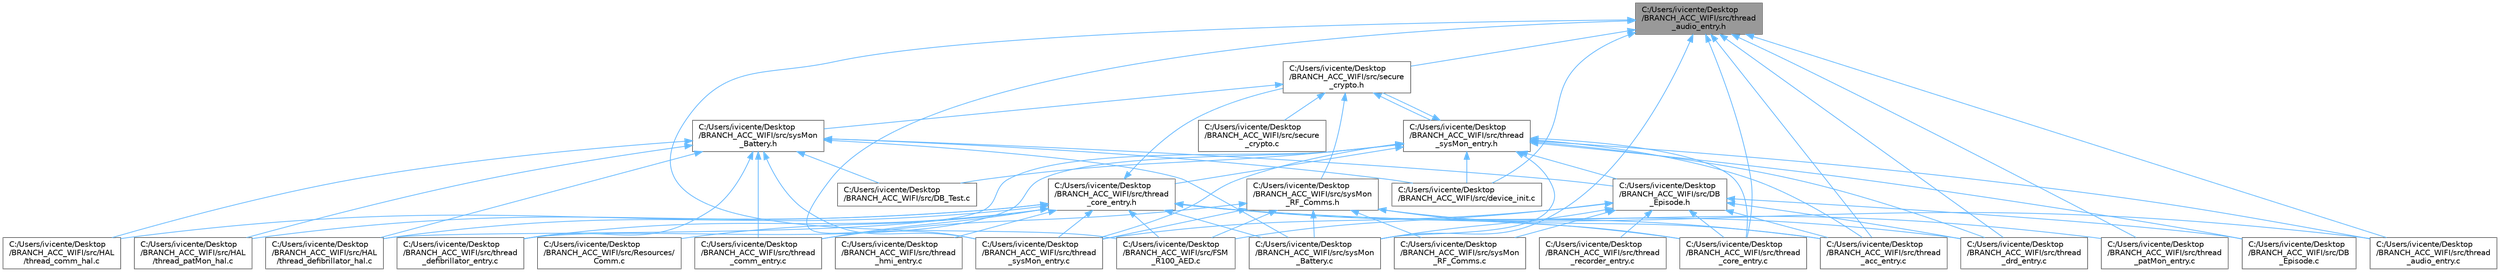 digraph "C:/Users/ivicente/Desktop/BRANCH_ACC_WIFI/src/thread_audio_entry.h"
{
 // LATEX_PDF_SIZE
  bgcolor="transparent";
  edge [fontname=Helvetica,fontsize=10,labelfontname=Helvetica,labelfontsize=10];
  node [fontname=Helvetica,fontsize=10,shape=box,height=0.2,width=0.4];
  Node1 [id="Node000001",label="C:/Users/ivicente/Desktop\l/BRANCH_ACC_WIFI/src/thread\l_audio_entry.h",height=0.2,width=0.4,color="gray40", fillcolor="grey60", style="filled", fontcolor="black",tooltip="Header with functions related to the audio service."];
  Node1 -> Node2 [id="edge1_Node000001_Node000002",dir="back",color="steelblue1",style="solid",tooltip=" "];
  Node2 [id="Node000002",label="C:/Users/ivicente/Desktop\l/BRANCH_ACC_WIFI/src/FSM\l_R100_AED.c",height=0.2,width=0.4,color="grey40", fillcolor="white", style="filled",URL="$a00023.html",tooltip=" "];
  Node1 -> Node3 [id="edge2_Node000001_Node000003",dir="back",color="steelblue1",style="solid",tooltip=" "];
  Node3 [id="Node000003",label="C:/Users/ivicente/Desktop\l/BRANCH_ACC_WIFI/src/device_init.c",height=0.2,width=0.4,color="grey40", fillcolor="white", style="filled",URL="$a00014.html",tooltip=" "];
  Node1 -> Node4 [id="edge3_Node000001_Node000004",dir="back",color="steelblue1",style="solid",tooltip=" "];
  Node4 [id="Node000004",label="C:/Users/ivicente/Desktop\l/BRANCH_ACC_WIFI/src/secure\l_crypto.h",height=0.2,width=0.4,color="grey40", fillcolor="white", style="filled",URL="$a00050.html",tooltip="NetX secure for check certificates."];
  Node4 -> Node5 [id="edge4_Node000004_Node000005",dir="back",color="steelblue1",style="solid",tooltip=" "];
  Node5 [id="Node000005",label="C:/Users/ivicente/Desktop\l/BRANCH_ACC_WIFI/src/secure\l_crypto.c",height=0.2,width=0.4,color="grey40", fillcolor="white", style="filled",URL="$a00047.html",tooltip="NetX secure for check certificates. To use these functions you must first call nx_init()."];
  Node4 -> Node6 [id="edge5_Node000004_Node000006",dir="back",color="steelblue1",style="solid",tooltip=" "];
  Node6 [id="Node000006",label="C:/Users/ivicente/Desktop\l/BRANCH_ACC_WIFI/src/sysMon\l_Battery.h",height=0.2,width=0.4,color="grey40", fillcolor="white", style="filled",URL="$a00056.html",tooltip="Header with functions related to the battery services."];
  Node6 -> Node7 [id="edge6_Node000006_Node000007",dir="back",color="steelblue1",style="solid",tooltip=" "];
  Node7 [id="Node000007",label="C:/Users/ivicente/Desktop\l/BRANCH_ACC_WIFI/src/DB\l_Episode.h",height=0.2,width=0.4,color="grey40", fillcolor="white", style="filled",URL="$a00005.html",tooltip="Episode header file."];
  Node7 -> Node8 [id="edge7_Node000007_Node000008",dir="back",color="steelblue1",style="solid",tooltip=" "];
  Node8 [id="Node000008",label="C:/Users/ivicente/Desktop\l/BRANCH_ACC_WIFI/src/DB\l_Episode.c",height=0.2,width=0.4,color="grey40", fillcolor="white", style="filled",URL="$a00002.html",tooltip=" "];
  Node7 -> Node2 [id="edge8_Node000007_Node000002",dir="back",color="steelblue1",style="solid",tooltip=" "];
  Node7 -> Node9 [id="edge9_Node000007_Node000009",dir="back",color="steelblue1",style="solid",tooltip=" "];
  Node9 [id="Node000009",label="C:/Users/ivicente/Desktop\l/BRANCH_ACC_WIFI/src/sysMon\l_Battery.c",height=0.2,width=0.4,color="grey40", fillcolor="white", style="filled",URL="$a00053.html",tooltip="Battery functions executed in the context of the SysMon thread."];
  Node7 -> Node10 [id="edge10_Node000007_Node000010",dir="back",color="steelblue1",style="solid",tooltip=" "];
  Node10 [id="Node000010",label="C:/Users/ivicente/Desktop\l/BRANCH_ACC_WIFI/src/sysMon\l_RF_Comms.c",height=0.2,width=0.4,color="grey40", fillcolor="white", style="filled",URL="$a00059.html",tooltip="RF communications executed in the context of the SysMon thread."];
  Node7 -> Node11 [id="edge11_Node000007_Node000011",dir="back",color="steelblue1",style="solid",tooltip=" "];
  Node11 [id="Node000011",label="C:/Users/ivicente/Desktop\l/BRANCH_ACC_WIFI/src/thread\l_acc_entry.c",height=0.2,width=0.4,color="grey40", fillcolor="white", style="filled",URL="$a00065.html",tooltip=" "];
  Node7 -> Node12 [id="edge12_Node000007_Node000012",dir="back",color="steelblue1",style="solid",tooltip=" "];
  Node12 [id="Node000012",label="C:/Users/ivicente/Desktop\l/BRANCH_ACC_WIFI/src/thread\l_core_entry.c",height=0.2,width=0.4,color="grey40", fillcolor="white", style="filled",URL="$a00086.html",tooltip=" "];
  Node7 -> Node13 [id="edge13_Node000007_Node000013",dir="back",color="steelblue1",style="solid",tooltip=" "];
  Node13 [id="Node000013",label="C:/Users/ivicente/Desktop\l/BRANCH_ACC_WIFI/src/thread\l_drd_entry.c",height=0.2,width=0.4,color="grey40", fillcolor="white", style="filled",URL="$a00098.html",tooltip=" "];
  Node7 -> Node14 [id="edge14_Node000007_Node000014",dir="back",color="steelblue1",style="solid",tooltip=" "];
  Node14 [id="Node000014",label="C:/Users/ivicente/Desktop\l/BRANCH_ACC_WIFI/src/thread\l_recorder_entry.c",height=0.2,width=0.4,color="grey40", fillcolor="white", style="filled",URL="$a00122.html",tooltip=" "];
  Node7 -> Node15 [id="edge15_Node000007_Node000015",dir="back",color="steelblue1",style="solid",tooltip=" "];
  Node15 [id="Node000015",label="C:/Users/ivicente/Desktop\l/BRANCH_ACC_WIFI/src/thread\l_sysMon_entry.c",height=0.2,width=0.4,color="grey40", fillcolor="white", style="filled",URL="$a00128.html",tooltip=" "];
  Node6 -> Node16 [id="edge16_Node000006_Node000016",dir="back",color="steelblue1",style="solid",tooltip=" "];
  Node16 [id="Node000016",label="C:/Users/ivicente/Desktop\l/BRANCH_ACC_WIFI/src/DB_Test.c",height=0.2,width=0.4,color="grey40", fillcolor="white", style="filled",URL="$a00008.html",tooltip=" "];
  Node6 -> Node17 [id="edge17_Node000006_Node000017",dir="back",color="steelblue1",style="solid",tooltip=" "];
  Node17 [id="Node000017",label="C:/Users/ivicente/Desktop\l/BRANCH_ACC_WIFI/src/HAL\l/thread_comm_hal.c",height=0.2,width=0.4,color="grey40", fillcolor="white", style="filled",URL="$a00188.html",tooltip="HAL for Comm Thread."];
  Node6 -> Node18 [id="edge18_Node000006_Node000018",dir="back",color="steelblue1",style="solid",tooltip=" "];
  Node18 [id="Node000018",label="C:/Users/ivicente/Desktop\l/BRANCH_ACC_WIFI/src/HAL\l/thread_defibrillator_hal.c",height=0.2,width=0.4,color="grey40", fillcolor="white", style="filled",URL="$a00200.html",tooltip=" "];
  Node6 -> Node19 [id="edge19_Node000006_Node000019",dir="back",color="steelblue1",style="solid",tooltip=" "];
  Node19 [id="Node000019",label="C:/Users/ivicente/Desktop\l/BRANCH_ACC_WIFI/src/HAL\l/thread_patMon_hal.c",height=0.2,width=0.4,color="grey40", fillcolor="white", style="filled",URL="$a00218.html",tooltip=" "];
  Node6 -> Node3 [id="edge20_Node000006_Node000003",dir="back",color="steelblue1",style="solid",tooltip=" "];
  Node6 -> Node9 [id="edge21_Node000006_Node000009",dir="back",color="steelblue1",style="solid",tooltip=" "];
  Node6 -> Node20 [id="edge22_Node000006_Node000020",dir="back",color="steelblue1",style="solid",tooltip=" "];
  Node20 [id="Node000020",label="C:/Users/ivicente/Desktop\l/BRANCH_ACC_WIFI/src/thread\l_comm_entry.c",height=0.2,width=0.4,color="grey40", fillcolor="white", style="filled",URL="$a00080.html",tooltip="Comm Thread."];
  Node6 -> Node21 [id="edge23_Node000006_Node000021",dir="back",color="steelblue1",style="solid",tooltip=" "];
  Node21 [id="Node000021",label="C:/Users/ivicente/Desktop\l/BRANCH_ACC_WIFI/src/thread\l_defibrillator_entry.c",height=0.2,width=0.4,color="grey40", fillcolor="white", style="filled",URL="$a00092.html",tooltip=" "];
  Node6 -> Node15 [id="edge24_Node000006_Node000015",dir="back",color="steelblue1",style="solid",tooltip=" "];
  Node4 -> Node22 [id="edge25_Node000004_Node000022",dir="back",color="steelblue1",style="solid",tooltip=" "];
  Node22 [id="Node000022",label="C:/Users/ivicente/Desktop\l/BRANCH_ACC_WIFI/src/sysMon\l_RF_Comms.h",height=0.2,width=0.4,color="grey40", fillcolor="white", style="filled",URL="$a00062.html",tooltip="Header with functions related to the RF comms services."];
  Node22 -> Node2 [id="edge26_Node000022_Node000002",dir="back",color="steelblue1",style="solid",tooltip=" "];
  Node22 -> Node9 [id="edge27_Node000022_Node000009",dir="back",color="steelblue1",style="solid",tooltip=" "];
  Node22 -> Node10 [id="edge28_Node000022_Node000010",dir="back",color="steelblue1",style="solid",tooltip=" "];
  Node22 -> Node11 [id="edge29_Node000022_Node000011",dir="back",color="steelblue1",style="solid",tooltip=" "];
  Node22 -> Node20 [id="edge30_Node000022_Node000020",dir="back",color="steelblue1",style="solid",tooltip=" "];
  Node22 -> Node12 [id="edge31_Node000022_Node000012",dir="back",color="steelblue1",style="solid",tooltip=" "];
  Node22 -> Node15 [id="edge32_Node000022_Node000015",dir="back",color="steelblue1",style="solid",tooltip=" "];
  Node4 -> Node23 [id="edge33_Node000004_Node000023",dir="back",color="steelblue1",style="solid",tooltip=" "];
  Node23 [id="Node000023",label="C:/Users/ivicente/Desktop\l/BRANCH_ACC_WIFI/src/thread\l_sysMon_entry.h",height=0.2,width=0.4,color="grey40", fillcolor="white", style="filled",URL="$a00131.html",tooltip="Header with functions related to the system monitor service."];
  Node23 -> Node8 [id="edge34_Node000023_Node000008",dir="back",color="steelblue1",style="solid",tooltip=" "];
  Node23 -> Node7 [id="edge35_Node000023_Node000007",dir="back",color="steelblue1",style="solid",tooltip=" "];
  Node23 -> Node16 [id="edge36_Node000023_Node000016",dir="back",color="steelblue1",style="solid",tooltip=" "];
  Node23 -> Node18 [id="edge37_Node000023_Node000018",dir="back",color="steelblue1",style="solid",tooltip=" "];
  Node23 -> Node3 [id="edge38_Node000023_Node000003",dir="back",color="steelblue1",style="solid",tooltip=" "];
  Node23 -> Node4 [id="edge39_Node000023_Node000004",dir="back",color="steelblue1",style="solid",tooltip=" "];
  Node23 -> Node9 [id="edge40_Node000023_Node000009",dir="back",color="steelblue1",style="solid",tooltip=" "];
  Node23 -> Node11 [id="edge41_Node000023_Node000011",dir="back",color="steelblue1",style="solid",tooltip=" "];
  Node23 -> Node24 [id="edge42_Node000023_Node000024",dir="back",color="steelblue1",style="solid",tooltip=" "];
  Node24 [id="Node000024",label="C:/Users/ivicente/Desktop\l/BRANCH_ACC_WIFI/src/thread\l_audio_entry.c",height=0.2,width=0.4,color="grey40", fillcolor="white", style="filled",URL="$a00074.html",tooltip=" "];
  Node23 -> Node12 [id="edge43_Node000023_Node000012",dir="back",color="steelblue1",style="solid",tooltip=" "];
  Node23 -> Node25 [id="edge44_Node000023_Node000025",dir="back",color="steelblue1",style="solid",tooltip=" "];
  Node25 [id="Node000025",label="C:/Users/ivicente/Desktop\l/BRANCH_ACC_WIFI/src/thread\l_core_entry.h",height=0.2,width=0.4,color="grey40", fillcolor="white", style="filled",URL="$a00089.html",tooltip="Header with functions related to the core service."];
  Node25 -> Node2 [id="edge45_Node000025_Node000002",dir="back",color="steelblue1",style="solid",tooltip=" "];
  Node25 -> Node17 [id="edge46_Node000025_Node000017",dir="back",color="steelblue1",style="solid",tooltip=" "];
  Node25 -> Node18 [id="edge47_Node000025_Node000018",dir="back",color="steelblue1",style="solid",tooltip=" "];
  Node25 -> Node19 [id="edge48_Node000025_Node000019",dir="back",color="steelblue1",style="solid",tooltip=" "];
  Node25 -> Node26 [id="edge49_Node000025_Node000026",dir="back",color="steelblue1",style="solid",tooltip=" "];
  Node26 [id="Node000026",label="C:/Users/ivicente/Desktop\l/BRANCH_ACC_WIFI/src/Resources/\lComm.c",height=0.2,width=0.4,color="grey40", fillcolor="white", style="filled",URL="$a00236.html",tooltip=" "];
  Node25 -> Node4 [id="edge50_Node000025_Node000004",dir="back",color="steelblue1",style="solid",tooltip=" "];
  Node25 -> Node9 [id="edge51_Node000025_Node000009",dir="back",color="steelblue1",style="solid",tooltip=" "];
  Node25 -> Node11 [id="edge52_Node000025_Node000011",dir="back",color="steelblue1",style="solid",tooltip=" "];
  Node25 -> Node24 [id="edge53_Node000025_Node000024",dir="back",color="steelblue1",style="solid",tooltip=" "];
  Node25 -> Node20 [id="edge54_Node000025_Node000020",dir="back",color="steelblue1",style="solid",tooltip=" "];
  Node25 -> Node12 [id="edge55_Node000025_Node000012",dir="back",color="steelblue1",style="solid",tooltip=" "];
  Node25 -> Node21 [id="edge56_Node000025_Node000021",dir="back",color="steelblue1",style="solid",tooltip=" "];
  Node25 -> Node13 [id="edge57_Node000025_Node000013",dir="back",color="steelblue1",style="solid",tooltip=" "];
  Node25 -> Node27 [id="edge58_Node000025_Node000027",dir="back",color="steelblue1",style="solid",tooltip=" "];
  Node27 [id="Node000027",label="C:/Users/ivicente/Desktop\l/BRANCH_ACC_WIFI/src/thread\l_hmi_entry.c",height=0.2,width=0.4,color="grey40", fillcolor="white", style="filled",URL="$a00110.html",tooltip=" "];
  Node25 -> Node28 [id="edge59_Node000025_Node000028",dir="back",color="steelblue1",style="solid",tooltip=" "];
  Node28 [id="Node000028",label="C:/Users/ivicente/Desktop\l/BRANCH_ACC_WIFI/src/thread\l_patMon_entry.c",height=0.2,width=0.4,color="grey40", fillcolor="white", style="filled",URL="$a00116.html",tooltip=" "];
  Node25 -> Node15 [id="edge60_Node000025_Node000015",dir="back",color="steelblue1",style="solid",tooltip=" "];
  Node23 -> Node21 [id="edge61_Node000023_Node000021",dir="back",color="steelblue1",style="solid",tooltip=" "];
  Node23 -> Node13 [id="edge62_Node000023_Node000013",dir="back",color="steelblue1",style="solid",tooltip=" "];
  Node23 -> Node15 [id="edge63_Node000023_Node000015",dir="back",color="steelblue1",style="solid",tooltip=" "];
  Node1 -> Node9 [id="edge64_Node000001_Node000009",dir="back",color="steelblue1",style="solid",tooltip=" "];
  Node1 -> Node11 [id="edge65_Node000001_Node000011",dir="back",color="steelblue1",style="solid",tooltip=" "];
  Node1 -> Node24 [id="edge66_Node000001_Node000024",dir="back",color="steelblue1",style="solid",tooltip=" "];
  Node1 -> Node12 [id="edge67_Node000001_Node000012",dir="back",color="steelblue1",style="solid",tooltip=" "];
  Node1 -> Node13 [id="edge68_Node000001_Node000013",dir="back",color="steelblue1",style="solid",tooltip=" "];
  Node1 -> Node28 [id="edge69_Node000001_Node000028",dir="back",color="steelblue1",style="solid",tooltip=" "];
  Node1 -> Node15 [id="edge70_Node000001_Node000015",dir="back",color="steelblue1",style="solid",tooltip=" "];
}
